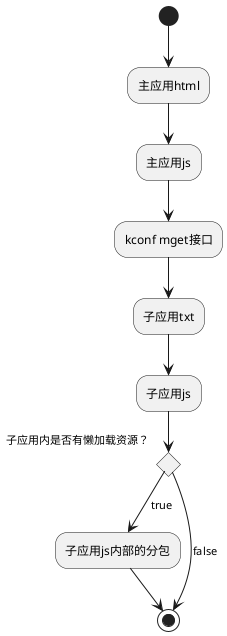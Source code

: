 @startuml 微前端加载时序

(*) --> "主应用html"
--> "主应用js"
--> "kconf mget接口"
--> "子应用txt"
--> "子应用js"
if "子应用内是否有懒加载资源？" then
-->[true] "子应用js内部的分包"
--> (*)
else
-->[false] (*)


@enduml